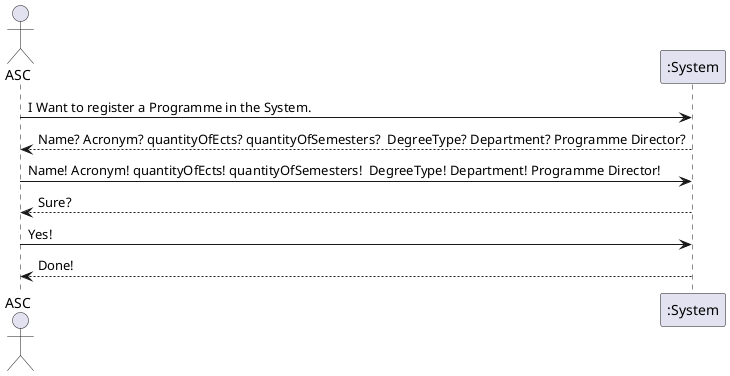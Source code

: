 @startuml
actor ASC as Admin
participant ":System" as System

Admin -> System  : I Want to register a Programme in the System.
System --> Admin  : Name? Acronym? quantityOfEcts? quantityOfSemesters?  DegreeType? Department? Programme Director?
Admin -> System  : Name! Acronym! quantityOfEcts! quantityOfSemesters!  DegreeType! Department! Programme Director!
System --> Admin  : Sure?
Admin -> System  : Yes!
System --> Admin  : Done!

@enduml